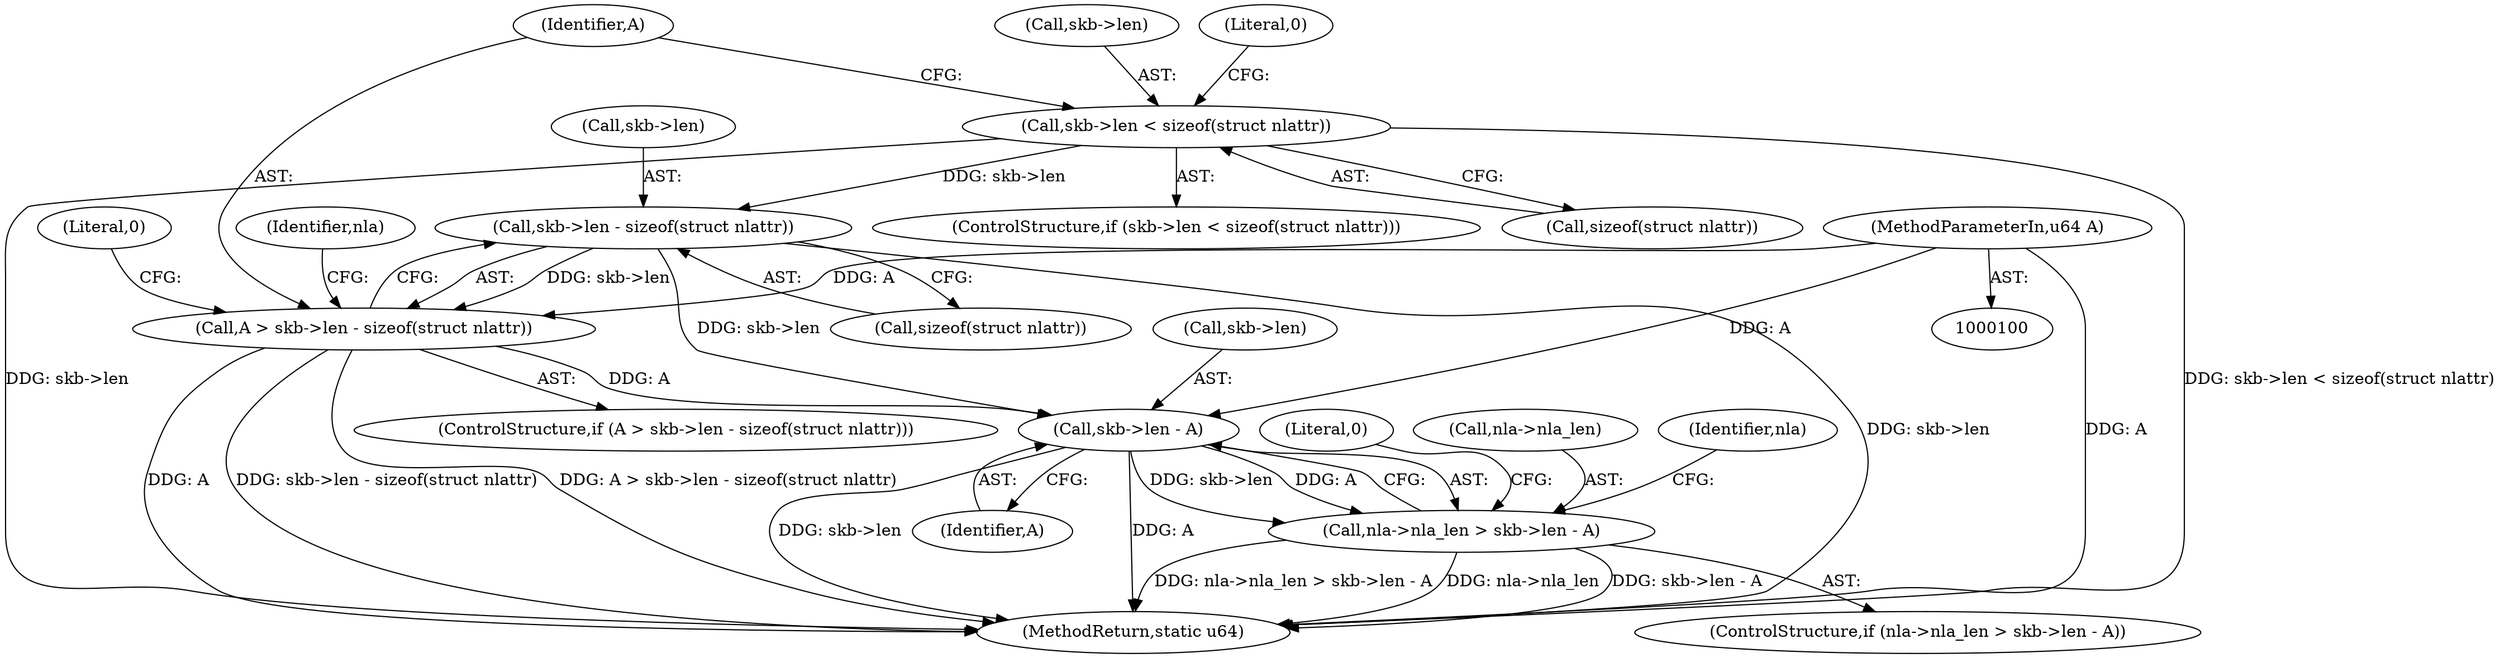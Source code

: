digraph "0_linux_05ab8f2647e4221cbdb3856dd7d32bd5407316b3_0@pointer" {
"1000156" [label="(Call,skb->len - A)"];
"1000133" [label="(Call,skb->len - sizeof(struct nlattr))"];
"1000122" [label="(Call,skb->len < sizeof(struct nlattr))"];
"1000131" [label="(Call,A > skb->len - sizeof(struct nlattr))"];
"1000102" [label="(MethodParameterIn,u64 A)"];
"1000152" [label="(Call,nla->nla_len > skb->len - A)"];
"1000157" [label="(Call,skb->len)"];
"1000162" [label="(Literal,0)"];
"1000142" [label="(Identifier,nla)"];
"1000140" [label="(Literal,0)"];
"1000153" [label="(Call,nla->nla_len)"];
"1000156" [label="(Call,skb->len - A)"];
"1000123" [label="(Call,skb->len)"];
"1000129" [label="(Literal,0)"];
"1000151" [label="(ControlStructure,if (nla->nla_len > skb->len - A))"];
"1000164" [label="(Identifier,nla)"];
"1000160" [label="(Identifier,A)"];
"1000131" [label="(Call,A > skb->len - sizeof(struct nlattr))"];
"1000133" [label="(Call,skb->len - sizeof(struct nlattr))"];
"1000134" [label="(Call,skb->len)"];
"1000122" [label="(Call,skb->len < sizeof(struct nlattr))"];
"1000152" [label="(Call,nla->nla_len > skb->len - A)"];
"1000126" [label="(Call,sizeof(struct nlattr))"];
"1000102" [label="(MethodParameterIn,u64 A)"];
"1000132" [label="(Identifier,A)"];
"1000137" [label="(Call,sizeof(struct nlattr))"];
"1000130" [label="(ControlStructure,if (A > skb->len - sizeof(struct nlattr)))"];
"1000121" [label="(ControlStructure,if (skb->len < sizeof(struct nlattr)))"];
"1000182" [label="(MethodReturn,static u64)"];
"1000156" -> "1000152"  [label="AST: "];
"1000156" -> "1000160"  [label="CFG: "];
"1000157" -> "1000156"  [label="AST: "];
"1000160" -> "1000156"  [label="AST: "];
"1000152" -> "1000156"  [label="CFG: "];
"1000156" -> "1000182"  [label="DDG: skb->len"];
"1000156" -> "1000182"  [label="DDG: A"];
"1000156" -> "1000152"  [label="DDG: skb->len"];
"1000156" -> "1000152"  [label="DDG: A"];
"1000133" -> "1000156"  [label="DDG: skb->len"];
"1000131" -> "1000156"  [label="DDG: A"];
"1000102" -> "1000156"  [label="DDG: A"];
"1000133" -> "1000131"  [label="AST: "];
"1000133" -> "1000137"  [label="CFG: "];
"1000134" -> "1000133"  [label="AST: "];
"1000137" -> "1000133"  [label="AST: "];
"1000131" -> "1000133"  [label="CFG: "];
"1000133" -> "1000182"  [label="DDG: skb->len"];
"1000133" -> "1000131"  [label="DDG: skb->len"];
"1000122" -> "1000133"  [label="DDG: skb->len"];
"1000122" -> "1000121"  [label="AST: "];
"1000122" -> "1000126"  [label="CFG: "];
"1000123" -> "1000122"  [label="AST: "];
"1000126" -> "1000122"  [label="AST: "];
"1000129" -> "1000122"  [label="CFG: "];
"1000132" -> "1000122"  [label="CFG: "];
"1000122" -> "1000182"  [label="DDG: skb->len"];
"1000122" -> "1000182"  [label="DDG: skb->len < sizeof(struct nlattr)"];
"1000131" -> "1000130"  [label="AST: "];
"1000132" -> "1000131"  [label="AST: "];
"1000140" -> "1000131"  [label="CFG: "];
"1000142" -> "1000131"  [label="CFG: "];
"1000131" -> "1000182"  [label="DDG: A"];
"1000131" -> "1000182"  [label="DDG: skb->len - sizeof(struct nlattr)"];
"1000131" -> "1000182"  [label="DDG: A > skb->len - sizeof(struct nlattr)"];
"1000102" -> "1000131"  [label="DDG: A"];
"1000102" -> "1000100"  [label="AST: "];
"1000102" -> "1000182"  [label="DDG: A"];
"1000152" -> "1000151"  [label="AST: "];
"1000153" -> "1000152"  [label="AST: "];
"1000162" -> "1000152"  [label="CFG: "];
"1000164" -> "1000152"  [label="CFG: "];
"1000152" -> "1000182"  [label="DDG: nla->nla_len > skb->len - A"];
"1000152" -> "1000182"  [label="DDG: nla->nla_len"];
"1000152" -> "1000182"  [label="DDG: skb->len - A"];
}

